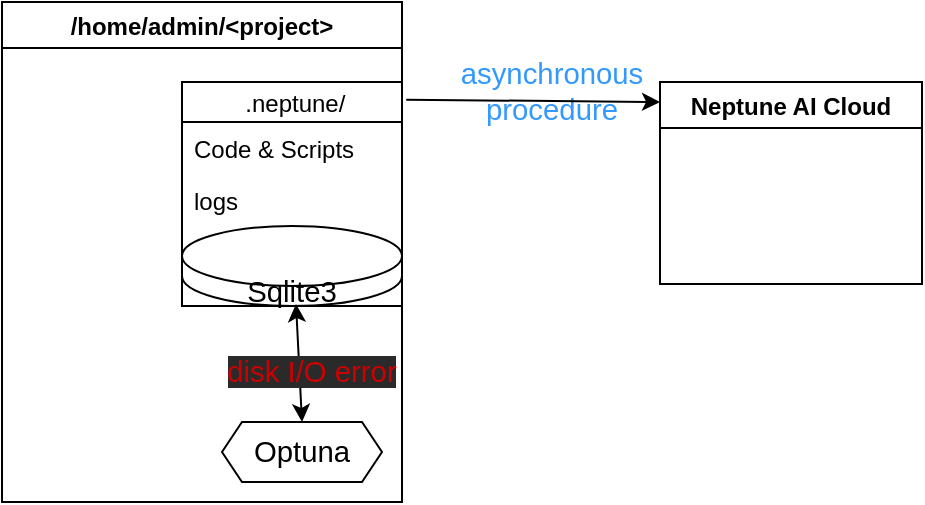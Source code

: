 <mxfile>
    <diagram id="u4u6DCH99EoLP2tT00rh" name="Page-1">
        <mxGraphModel dx="655" dy="1715" grid="1" gridSize="10" guides="1" tooltips="1" connect="1" arrows="1" fold="1" page="1" pageScale="1" pageWidth="827" pageHeight="1169" math="0" shadow="0">
            <root>
                <mxCell id="0"/>
                <mxCell id="1" parent="0"/>
                <mxCell id="5" value="/home/admin/&lt;project&gt;" style="swimlane;" vertex="1" parent="1">
                    <mxGeometry x="30" y="-700" width="200" height="250" as="geometry"/>
                </mxCell>
                <mxCell id="24" value="" style="group" vertex="1" connectable="0" parent="5">
                    <mxGeometry x="40" y="30" width="160" height="160" as="geometry"/>
                </mxCell>
                <mxCell id="12" value=" .neptune/" style="swimlane;fontStyle=0;childLayout=stackLayout;horizontal=1;startSize=20;horizontalStack=0;resizeParent=1;resizeParentMax=0;resizeLast=0;collapsible=1;marginBottom=0;" vertex="1" parent="24">
                    <mxGeometry x="50" y="10" width="110" height="112" as="geometry"/>
                </mxCell>
                <mxCell id="13" value="Code &amp; Scripts" style="text;strokeColor=none;fillColor=none;align=left;verticalAlign=top;spacingLeft=4;spacingRight=4;overflow=hidden;rotatable=0;points=[[0,0.5],[1,0.5]];portConstraint=eastwest;" vertex="1" parent="12">
                    <mxGeometry y="20" width="110" height="26" as="geometry"/>
                </mxCell>
                <mxCell id="14" value="logs" style="text;strokeColor=none;fillColor=none;align=left;verticalAlign=top;spacingLeft=4;spacingRight=4;overflow=hidden;rotatable=0;points=[[0,0.5],[1,0.5]];portConstraint=eastwest;" vertex="1" parent="12">
                    <mxGeometry y="46" width="110" height="26" as="geometry"/>
                </mxCell>
                <mxCell id="8" value="&lt;span lang=&quot;EN-US&quot; style=&quot;font-size: 11.0pt ; font-family: &amp;#34;calibri&amp;#34; , sans-serif&quot;&gt;Sqlite3&lt;/span&gt;" style="shape=cylinder3;whiteSpace=wrap;html=1;boundedLbl=1;backgroundOutline=1;size=15;" vertex="1" parent="12">
                    <mxGeometry y="72" width="110" height="40" as="geometry"/>
                </mxCell>
                <mxCell id="7" value="&lt;span lang=&quot;EN-US&quot; style=&quot;font-size: 11.0pt ; font-family: &amp;#34;calibri&amp;#34; , sans-serif&quot;&gt;Optuna&lt;/span&gt;" style="shape=hexagon;perimeter=hexagonPerimeter2;whiteSpace=wrap;html=1;fixedSize=1;size=10;" vertex="1" parent="5">
                    <mxGeometry x="110" y="210" width="80" height="30" as="geometry"/>
                </mxCell>
                <mxCell id="26" value="" style="endArrow=classic;startArrow=classic;html=1;fontColor=#CC0000;exitX=0.5;exitY=0;exitDx=0;exitDy=0;" edge="1" parent="5" source="7">
                    <mxGeometry width="50" height="50" relative="1" as="geometry">
                        <mxPoint x="100" y="370" as="sourcePoint"/>
                        <mxPoint x="147" y="151" as="targetPoint"/>
                    </mxGeometry>
                </mxCell>
                <mxCell id="6" value="Neptune AI Cloud" style="swimlane;" vertex="1" parent="1">
                    <mxGeometry x="359" y="-660" width="131" height="101" as="geometry"/>
                </mxCell>
                <mxCell id="20" value="&lt;span lang=&quot;EN-US&quot; style=&quot;font-size: 11.0pt ; font-family: &amp;#34;calibri&amp;#34; , sans-serif&quot;&gt;&lt;font color=&quot;#3399ff&quot;&gt;asynchronous procedure&lt;/font&gt;&lt;/span&gt;" style="text;html=1;strokeColor=none;fillColor=none;align=center;verticalAlign=middle;whiteSpace=wrap;rounded=0;" vertex="1" parent="1">
                    <mxGeometry x="260" y="-670" width="90" height="30" as="geometry"/>
                </mxCell>
                <mxCell id="27" value="&lt;span style=&quot;color: rgb(204, 0, 0); font-family: calibri, sans-serif; font-size: 14.667px; font-style: normal; font-weight: 400; letter-spacing: normal; text-indent: 0px; text-transform: none; word-spacing: 0px; background-color: rgb(42, 42, 42); display: inline; float: none;&quot;&gt;disk I/O error&lt;/span&gt;" style="text;whiteSpace=wrap;html=1;fontColor=#CC0000;align=center;verticalAlign=middle;" vertex="1" parent="1">
                    <mxGeometry x="140" y="-520" width="90" height="10" as="geometry"/>
                </mxCell>
                <mxCell id="28" value="" style="endArrow=classic;html=1;fontColor=#CC0000;exitX=1.019;exitY=0.079;exitDx=0;exitDy=0;exitPerimeter=0;entryX=0;entryY=0.099;entryDx=0;entryDy=0;entryPerimeter=0;" edge="1" parent="1" source="12" target="6">
                    <mxGeometry width="50" height="50" relative="1" as="geometry">
                        <mxPoint x="310" y="-470" as="sourcePoint"/>
                        <mxPoint x="360" y="-640" as="targetPoint"/>
                    </mxGeometry>
                </mxCell>
            </root>
        </mxGraphModel>
    </diagram>
</mxfile>